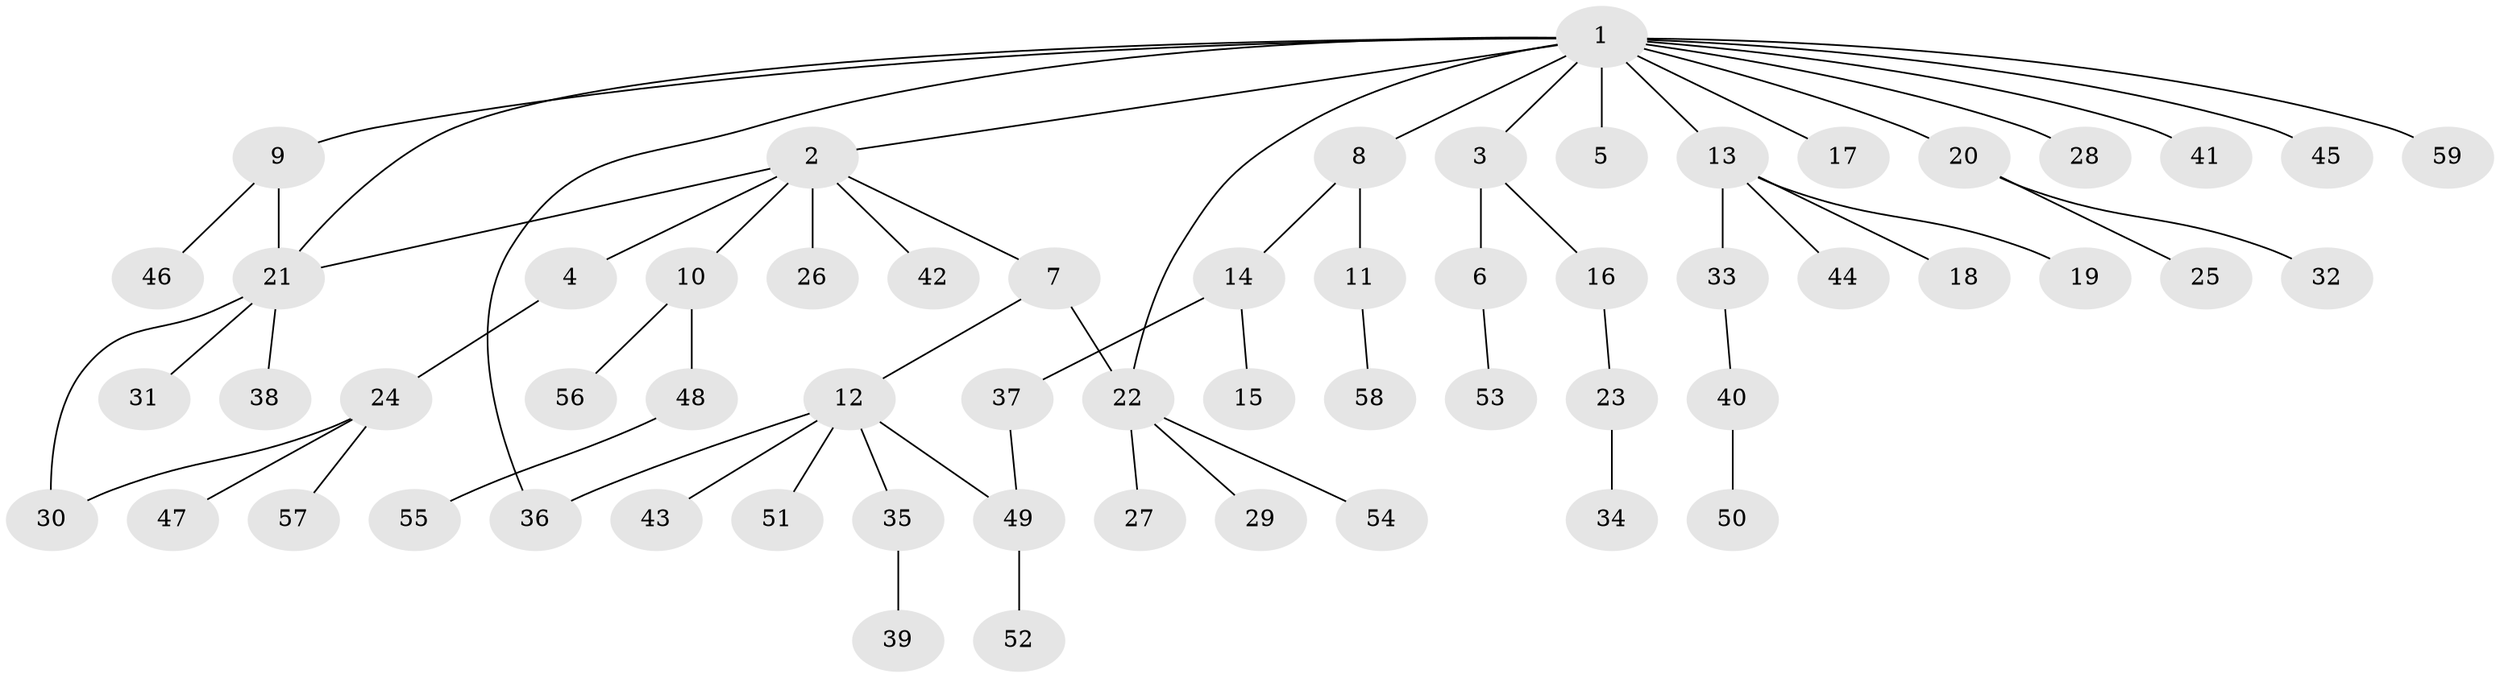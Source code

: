 // Generated by graph-tools (version 1.1) at 2025/46/03/09/25 04:46:48]
// undirected, 59 vertices, 64 edges
graph export_dot {
graph [start="1"]
  node [color=gray90,style=filled];
  1;
  2;
  3;
  4;
  5;
  6;
  7;
  8;
  9;
  10;
  11;
  12;
  13;
  14;
  15;
  16;
  17;
  18;
  19;
  20;
  21;
  22;
  23;
  24;
  25;
  26;
  27;
  28;
  29;
  30;
  31;
  32;
  33;
  34;
  35;
  36;
  37;
  38;
  39;
  40;
  41;
  42;
  43;
  44;
  45;
  46;
  47;
  48;
  49;
  50;
  51;
  52;
  53;
  54;
  55;
  56;
  57;
  58;
  59;
  1 -- 2;
  1 -- 3;
  1 -- 5;
  1 -- 8;
  1 -- 9;
  1 -- 13;
  1 -- 17;
  1 -- 20;
  1 -- 21;
  1 -- 22;
  1 -- 28;
  1 -- 36;
  1 -- 41;
  1 -- 45;
  1 -- 59;
  2 -- 4;
  2 -- 7;
  2 -- 10;
  2 -- 21;
  2 -- 26;
  2 -- 42;
  3 -- 6;
  3 -- 16;
  4 -- 24;
  6 -- 53;
  7 -- 12;
  7 -- 22;
  8 -- 11;
  8 -- 14;
  9 -- 21;
  9 -- 46;
  10 -- 48;
  10 -- 56;
  11 -- 58;
  12 -- 35;
  12 -- 36;
  12 -- 43;
  12 -- 49;
  12 -- 51;
  13 -- 18;
  13 -- 19;
  13 -- 33;
  13 -- 44;
  14 -- 15;
  14 -- 37;
  16 -- 23;
  20 -- 25;
  20 -- 32;
  21 -- 30;
  21 -- 31;
  21 -- 38;
  22 -- 27;
  22 -- 29;
  22 -- 54;
  23 -- 34;
  24 -- 30;
  24 -- 47;
  24 -- 57;
  33 -- 40;
  35 -- 39;
  37 -- 49;
  40 -- 50;
  48 -- 55;
  49 -- 52;
}
